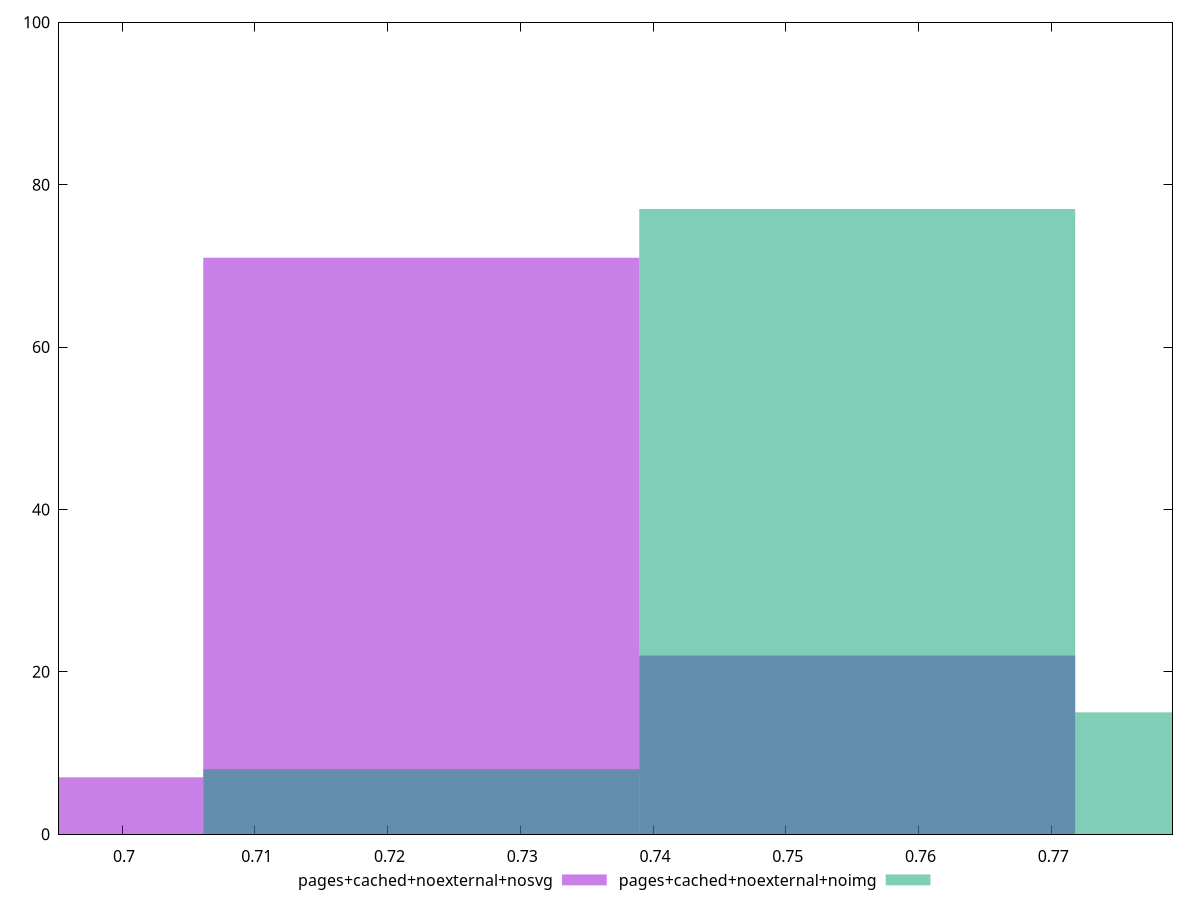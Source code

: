 reset

$pagesCachedNoexternalNosvg <<EOF
0.7553781900360065 22
0.722535660034441 71
0.6896931300328755 7
EOF

$pagesCachedNoexternalNoimg <<EOF
0.7553781900360065 77
0.7882207200375719 15
0.722535660034441 8
EOF

set key outside below
set boxwidth 0.0328425300015655
set xrange [0.6952478887018282:0.7791282319335076]
set yrange [0:100]
set style fill transparent solid 0.5 noborder
set terminal svg size 640, 500 enhanced background rgb 'white'
set output "report_00007_2020-12-11T15:55:29.892Z/meta/score/comparison/histogram/7_vs_8.svg"

plot $pagesCachedNoexternalNosvg title "pages+cached+noexternal+nosvg" with boxes, \
     $pagesCachedNoexternalNoimg title "pages+cached+noexternal+noimg" with boxes

reset

